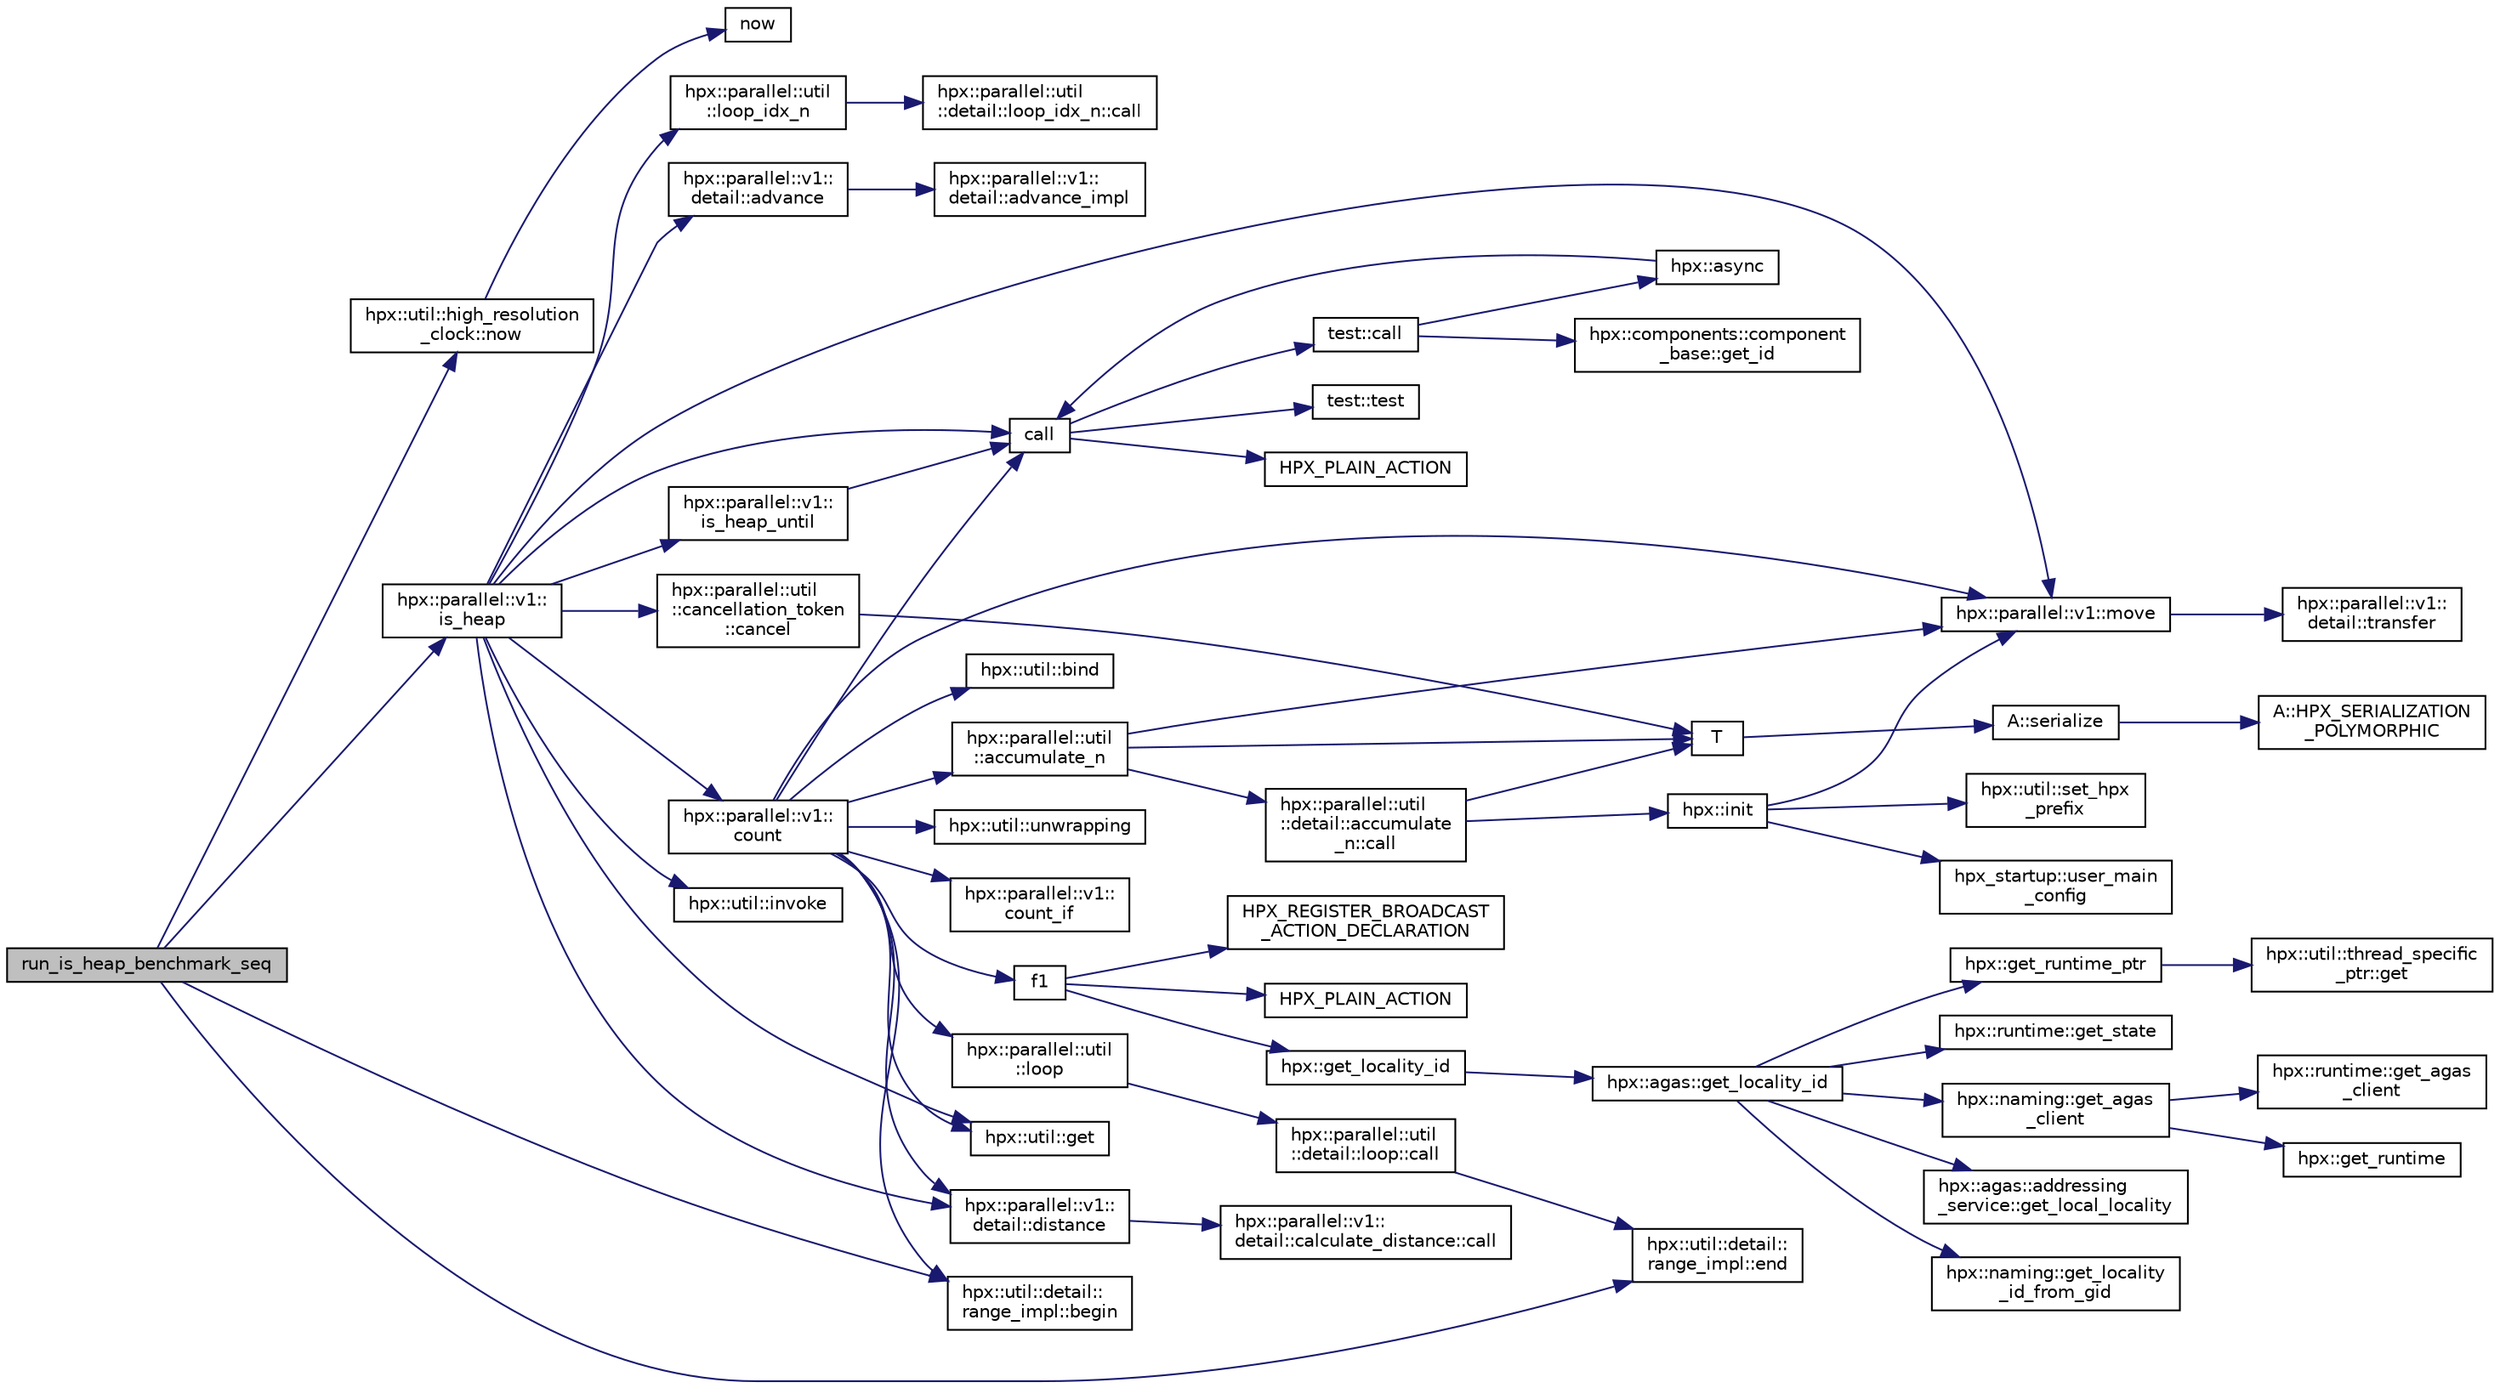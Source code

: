 digraph "run_is_heap_benchmark_seq"
{
  edge [fontname="Helvetica",fontsize="10",labelfontname="Helvetica",labelfontsize="10"];
  node [fontname="Helvetica",fontsize="10",shape=record];
  rankdir="LR";
  Node183 [label="run_is_heap_benchmark_seq",height=0.2,width=0.4,color="black", fillcolor="grey75", style="filled", fontcolor="black"];
  Node183 -> Node184 [color="midnightblue",fontsize="10",style="solid",fontname="Helvetica"];
  Node184 [label="hpx::util::high_resolution\l_clock::now",height=0.2,width=0.4,color="black", fillcolor="white", style="filled",URL="$dd/d16/structhpx_1_1util_1_1high__resolution__clock.html#aaf1ff59c3ef8d3b70696fadb0a55842c"];
  Node184 -> Node185 [color="midnightblue",fontsize="10",style="solid",fontname="Helvetica"];
  Node185 [label="now",height=0.2,width=0.4,color="black", fillcolor="white", style="filled",URL="$de/db3/1d__stencil__1__omp_8cpp.html#a89e9667753dccfac455bd37a7a3a7b16"];
  Node183 -> Node186 [color="midnightblue",fontsize="10",style="solid",fontname="Helvetica"];
  Node186 [label="hpx::parallel::v1::\lis_heap",height=0.2,width=0.4,color="black", fillcolor="white", style="filled",URL="$db/db9/namespacehpx_1_1parallel_1_1v1.html#aac059f3475e076e09d839022cbe17da9"];
  Node186 -> Node187 [color="midnightblue",fontsize="10",style="solid",fontname="Helvetica"];
  Node187 [label="call",height=0.2,width=0.4,color="black", fillcolor="white", style="filled",URL="$d2/d67/promise__1620_8cpp.html#a58357f0b82bc761e1d0b9091ed563a70"];
  Node187 -> Node188 [color="midnightblue",fontsize="10",style="solid",fontname="Helvetica"];
  Node188 [label="test::test",height=0.2,width=0.4,color="black", fillcolor="white", style="filled",URL="$d8/d89/structtest.html#ab42d5ece712d716b04cb3f686f297a26"];
  Node187 -> Node189 [color="midnightblue",fontsize="10",style="solid",fontname="Helvetica"];
  Node189 [label="HPX_PLAIN_ACTION",height=0.2,width=0.4,color="black", fillcolor="white", style="filled",URL="$d2/d67/promise__1620_8cpp.html#ab96aab827a4b1fcaf66cfe0ba83fef23"];
  Node187 -> Node190 [color="midnightblue",fontsize="10",style="solid",fontname="Helvetica"];
  Node190 [label="test::call",height=0.2,width=0.4,color="black", fillcolor="white", style="filled",URL="$d8/d89/structtest.html#aeb29e7ed6518b9426ccf1344c52620ae"];
  Node190 -> Node191 [color="midnightblue",fontsize="10",style="solid",fontname="Helvetica"];
  Node191 [label="hpx::async",height=0.2,width=0.4,color="black", fillcolor="white", style="filled",URL="$d8/d83/namespacehpx.html#acb7d8e37b73b823956ce144f9a57eaa4"];
  Node191 -> Node187 [color="midnightblue",fontsize="10",style="solid",fontname="Helvetica"];
  Node190 -> Node192 [color="midnightblue",fontsize="10",style="solid",fontname="Helvetica"];
  Node192 [label="hpx::components::component\l_base::get_id",height=0.2,width=0.4,color="black", fillcolor="white", style="filled",URL="$d2/de6/classhpx_1_1components_1_1component__base.html#a4c8fd93514039bdf01c48d66d82b19cd"];
  Node186 -> Node193 [color="midnightblue",fontsize="10",style="solid",fontname="Helvetica"];
  Node193 [label="hpx::parallel::v1::\lcount",height=0.2,width=0.4,color="black", fillcolor="white", style="filled",URL="$db/db9/namespacehpx_1_1parallel_1_1v1.html#a19d058114a2bd44801aab4176b188e23"];
  Node193 -> Node194 [color="midnightblue",fontsize="10",style="solid",fontname="Helvetica"];
  Node194 [label="hpx::parallel::v1::\lcount_if",height=0.2,width=0.4,color="black", fillcolor="white", style="filled",URL="$db/db9/namespacehpx_1_1parallel_1_1v1.html#ad836ff017ec208c2d6388a9b47b05ce0"];
  Node193 -> Node195 [color="midnightblue",fontsize="10",style="solid",fontname="Helvetica"];
  Node195 [label="f1",height=0.2,width=0.4,color="black", fillcolor="white", style="filled",URL="$d8/d8b/broadcast_8cpp.html#a1751fbd41f2529b84514a9dbd767959a"];
  Node195 -> Node196 [color="midnightblue",fontsize="10",style="solid",fontname="Helvetica"];
  Node196 [label="hpx::get_locality_id",height=0.2,width=0.4,color="black", fillcolor="white", style="filled",URL="$d8/d83/namespacehpx.html#a158d7c54a657bb364c1704033010697b",tooltip="Return the number of the locality this function is being called from. "];
  Node196 -> Node197 [color="midnightblue",fontsize="10",style="solid",fontname="Helvetica"];
  Node197 [label="hpx::agas::get_locality_id",height=0.2,width=0.4,color="black", fillcolor="white", style="filled",URL="$dc/d54/namespacehpx_1_1agas.html#a491cc2ddecdf0f1a9129900caa6a4d3e"];
  Node197 -> Node198 [color="midnightblue",fontsize="10",style="solid",fontname="Helvetica"];
  Node198 [label="hpx::get_runtime_ptr",height=0.2,width=0.4,color="black", fillcolor="white", style="filled",URL="$d8/d83/namespacehpx.html#af29daf2bb3e01b4d6495a1742b6cce64"];
  Node198 -> Node199 [color="midnightblue",fontsize="10",style="solid",fontname="Helvetica"];
  Node199 [label="hpx::util::thread_specific\l_ptr::get",height=0.2,width=0.4,color="black", fillcolor="white", style="filled",URL="$d4/d4c/structhpx_1_1util_1_1thread__specific__ptr.html#a3b27d8520710478aa41d1f74206bdba9"];
  Node197 -> Node200 [color="midnightblue",fontsize="10",style="solid",fontname="Helvetica"];
  Node200 [label="hpx::runtime::get_state",height=0.2,width=0.4,color="black", fillcolor="white", style="filled",URL="$d0/d7b/classhpx_1_1runtime.html#ab405f80e060dac95d624520f38b0524c"];
  Node197 -> Node201 [color="midnightblue",fontsize="10",style="solid",fontname="Helvetica"];
  Node201 [label="hpx::naming::get_agas\l_client",height=0.2,width=0.4,color="black", fillcolor="white", style="filled",URL="$d4/dc9/namespacehpx_1_1naming.html#a0408fffd5d34b620712a801b0ae3b032"];
  Node201 -> Node202 [color="midnightblue",fontsize="10",style="solid",fontname="Helvetica"];
  Node202 [label="hpx::get_runtime",height=0.2,width=0.4,color="black", fillcolor="white", style="filled",URL="$d8/d83/namespacehpx.html#aef902cc6c7dd3b9fbadf34d1e850a070"];
  Node201 -> Node203 [color="midnightblue",fontsize="10",style="solid",fontname="Helvetica"];
  Node203 [label="hpx::runtime::get_agas\l_client",height=0.2,width=0.4,color="black", fillcolor="white", style="filled",URL="$d0/d7b/classhpx_1_1runtime.html#aeb5dddd30d6b9861669af8ad44d1a96a"];
  Node197 -> Node204 [color="midnightblue",fontsize="10",style="solid",fontname="Helvetica"];
  Node204 [label="hpx::agas::addressing\l_service::get_local_locality",height=0.2,width=0.4,color="black", fillcolor="white", style="filled",URL="$db/d58/structhpx_1_1agas_1_1addressing__service.html#ab52c19a37c2a7a006c6c15f90ad0539c"];
  Node197 -> Node205 [color="midnightblue",fontsize="10",style="solid",fontname="Helvetica"];
  Node205 [label="hpx::naming::get_locality\l_id_from_gid",height=0.2,width=0.4,color="black", fillcolor="white", style="filled",URL="$d4/dc9/namespacehpx_1_1naming.html#a7fd43037784560bd04fda9b49e33529f"];
  Node195 -> Node206 [color="midnightblue",fontsize="10",style="solid",fontname="Helvetica"];
  Node206 [label="HPX_PLAIN_ACTION",height=0.2,width=0.4,color="black", fillcolor="white", style="filled",URL="$d8/d8b/broadcast_8cpp.html#a19685a0394ce6a99351f7a679f6eeefc"];
  Node195 -> Node207 [color="midnightblue",fontsize="10",style="solid",fontname="Helvetica"];
  Node207 [label="HPX_REGISTER_BROADCAST\l_ACTION_DECLARATION",height=0.2,width=0.4,color="black", fillcolor="white", style="filled",URL="$d7/d38/addressing__service_8cpp.html#a573d764d9cb34eec46a4bdffcf07875f"];
  Node193 -> Node208 [color="midnightblue",fontsize="10",style="solid",fontname="Helvetica"];
  Node208 [label="hpx::parallel::util\l::loop",height=0.2,width=0.4,color="black", fillcolor="white", style="filled",URL="$df/dc6/namespacehpx_1_1parallel_1_1util.html#a3f434e00f42929aac85debb8c5782213"];
  Node208 -> Node209 [color="midnightblue",fontsize="10",style="solid",fontname="Helvetica"];
  Node209 [label="hpx::parallel::util\l::detail::loop::call",height=0.2,width=0.4,color="black", fillcolor="white", style="filled",URL="$da/d06/structhpx_1_1parallel_1_1util_1_1detail_1_1loop.html#a5c5e8dbda782f09cdb7bc2509e3bf09e"];
  Node209 -> Node210 [color="midnightblue",fontsize="10",style="solid",fontname="Helvetica"];
  Node210 [label="hpx::util::detail::\lrange_impl::end",height=0.2,width=0.4,color="black", fillcolor="white", style="filled",URL="$d4/d4a/namespacehpx_1_1util_1_1detail_1_1range__impl.html#afb2ea48b0902f52ee4d8b764807b4316"];
  Node193 -> Node211 [color="midnightblue",fontsize="10",style="solid",fontname="Helvetica"];
  Node211 [label="hpx::util::bind",height=0.2,width=0.4,color="black", fillcolor="white", style="filled",URL="$df/dad/namespacehpx_1_1util.html#ad844caedf82a0173d6909d910c3e48c6"];
  Node193 -> Node212 [color="midnightblue",fontsize="10",style="solid",fontname="Helvetica"];
  Node212 [label="hpx::parallel::v1::move",height=0.2,width=0.4,color="black", fillcolor="white", style="filled",URL="$db/db9/namespacehpx_1_1parallel_1_1v1.html#aa7c4ede081ce786c9d1eb1adff495cfc"];
  Node212 -> Node213 [color="midnightblue",fontsize="10",style="solid",fontname="Helvetica"];
  Node213 [label="hpx::parallel::v1::\ldetail::transfer",height=0.2,width=0.4,color="black", fillcolor="white", style="filled",URL="$d2/ddd/namespacehpx_1_1parallel_1_1v1_1_1detail.html#ab1b56a05e1885ca7cc7ffa1804dd2f3c"];
  Node193 -> Node214 [color="midnightblue",fontsize="10",style="solid",fontname="Helvetica"];
  Node214 [label="hpx::util::get",height=0.2,width=0.4,color="black", fillcolor="white", style="filled",URL="$df/dad/namespacehpx_1_1util.html#a5cbd3c41f03f4d4acaedaa4777e3cc02"];
  Node193 -> Node187 [color="midnightblue",fontsize="10",style="solid",fontname="Helvetica"];
  Node193 -> Node215 [color="midnightblue",fontsize="10",style="solid",fontname="Helvetica"];
  Node215 [label="hpx::parallel::v1::\ldetail::distance",height=0.2,width=0.4,color="black", fillcolor="white", style="filled",URL="$d2/ddd/namespacehpx_1_1parallel_1_1v1_1_1detail.html#a6bea3c6a5f470cad11f27ee6bab4a33f"];
  Node215 -> Node216 [color="midnightblue",fontsize="10",style="solid",fontname="Helvetica"];
  Node216 [label="hpx::parallel::v1::\ldetail::calculate_distance::call",height=0.2,width=0.4,color="black", fillcolor="white", style="filled",URL="$db/dfa/structhpx_1_1parallel_1_1v1_1_1detail_1_1calculate__distance.html#a950a6627830a7d019ac0e734b0a447bf"];
  Node193 -> Node217 [color="midnightblue",fontsize="10",style="solid",fontname="Helvetica"];
  Node217 [label="hpx::util::unwrapping",height=0.2,width=0.4,color="black", fillcolor="white", style="filled",URL="$df/dad/namespacehpx_1_1util.html#a7529d9ac687684c33403cdd1f9cef8e4"];
  Node193 -> Node218 [color="midnightblue",fontsize="10",style="solid",fontname="Helvetica"];
  Node218 [label="hpx::parallel::util\l::accumulate_n",height=0.2,width=0.4,color="black", fillcolor="white", style="filled",URL="$df/dc6/namespacehpx_1_1parallel_1_1util.html#af19f9a2722f97c2247ea5d0dbb5e2d25"];
  Node218 -> Node219 [color="midnightblue",fontsize="10",style="solid",fontname="Helvetica"];
  Node219 [label="hpx::parallel::util\l::detail::accumulate\l_n::call",height=0.2,width=0.4,color="black", fillcolor="white", style="filled",URL="$d8/d3b/structhpx_1_1parallel_1_1util_1_1detail_1_1accumulate__n.html#a765aceb8ab313fc92f7c4aaf70ccca8f"];
  Node219 -> Node220 [color="midnightblue",fontsize="10",style="solid",fontname="Helvetica"];
  Node220 [label="hpx::init",height=0.2,width=0.4,color="black", fillcolor="white", style="filled",URL="$d8/d83/namespacehpx.html#a3c694ea960b47c56b33351ba16e3d76b",tooltip="Main entry point for launching the HPX runtime system. "];
  Node220 -> Node221 [color="midnightblue",fontsize="10",style="solid",fontname="Helvetica"];
  Node221 [label="hpx::util::set_hpx\l_prefix",height=0.2,width=0.4,color="black", fillcolor="white", style="filled",URL="$df/dad/namespacehpx_1_1util.html#ae40a23c1ba0a48d9304dcf717a95793e"];
  Node220 -> Node222 [color="midnightblue",fontsize="10",style="solid",fontname="Helvetica"];
  Node222 [label="hpx_startup::user_main\l_config",height=0.2,width=0.4,color="black", fillcolor="white", style="filled",URL="$d3/dd2/namespacehpx__startup.html#aaac571d88bd3912a4225a23eb3261637"];
  Node220 -> Node212 [color="midnightblue",fontsize="10",style="solid",fontname="Helvetica"];
  Node219 -> Node223 [color="midnightblue",fontsize="10",style="solid",fontname="Helvetica"];
  Node223 [label="T",height=0.2,width=0.4,color="black", fillcolor="white", style="filled",URL="$db/d33/polymorphic__semiintrusive__template_8cpp.html#ad187658f9cb91c1312b39ae7e896f1ea"];
  Node223 -> Node224 [color="midnightblue",fontsize="10",style="solid",fontname="Helvetica"];
  Node224 [label="A::serialize",height=0.2,width=0.4,color="black", fillcolor="white", style="filled",URL="$d7/da0/struct_a.html#a5f5c287cf471e274ed9dda0da1592212"];
  Node224 -> Node225 [color="midnightblue",fontsize="10",style="solid",fontname="Helvetica"];
  Node225 [label="A::HPX_SERIALIZATION\l_POLYMORPHIC",height=0.2,width=0.4,color="black", fillcolor="white", style="filled",URL="$d7/da0/struct_a.html#ada978cc156cebbafddb1f3aa4c01918c"];
  Node218 -> Node212 [color="midnightblue",fontsize="10",style="solid",fontname="Helvetica"];
  Node218 -> Node223 [color="midnightblue",fontsize="10",style="solid",fontname="Helvetica"];
  Node193 -> Node226 [color="midnightblue",fontsize="10",style="solid",fontname="Helvetica"];
  Node226 [label="hpx::util::detail::\lrange_impl::begin",height=0.2,width=0.4,color="black", fillcolor="white", style="filled",URL="$d4/d4a/namespacehpx_1_1util_1_1detail_1_1range__impl.html#a31e165df2b865cdd961f35ce938db41a"];
  Node186 -> Node227 [color="midnightblue",fontsize="10",style="solid",fontname="Helvetica"];
  Node227 [label="hpx::util::invoke",height=0.2,width=0.4,color="black", fillcolor="white", style="filled",URL="$df/dad/namespacehpx_1_1util.html#a9ed3f52b36e725e476dbf5099134ed3d"];
  Node186 -> Node215 [color="midnightblue",fontsize="10",style="solid",fontname="Helvetica"];
  Node186 -> Node214 [color="midnightblue",fontsize="10",style="solid",fontname="Helvetica"];
  Node186 -> Node212 [color="midnightblue",fontsize="10",style="solid",fontname="Helvetica"];
  Node186 -> Node228 [color="midnightblue",fontsize="10",style="solid",fontname="Helvetica"];
  Node228 [label="hpx::parallel::util\l::loop_idx_n",height=0.2,width=0.4,color="black", fillcolor="white", style="filled",URL="$df/dc6/namespacehpx_1_1parallel_1_1util.html#a5ead56022529c79b23199382a2dc7766"];
  Node228 -> Node229 [color="midnightblue",fontsize="10",style="solid",fontname="Helvetica"];
  Node229 [label="hpx::parallel::util\l::detail::loop_idx_n::call",height=0.2,width=0.4,color="black", fillcolor="white", style="filled",URL="$d1/d45/structhpx_1_1parallel_1_1util_1_1detail_1_1loop__idx__n.html#a6cf1cdf1c2db703be4edd390846da01a"];
  Node186 -> Node230 [color="midnightblue",fontsize="10",style="solid",fontname="Helvetica"];
  Node230 [label="hpx::parallel::util\l::cancellation_token\l::cancel",height=0.2,width=0.4,color="black", fillcolor="white", style="filled",URL="$d7/dc1/classhpx_1_1parallel_1_1util_1_1cancellation__token.html#a7c04c9ed73eaa872cfd6b72b52922796"];
  Node230 -> Node223 [color="midnightblue",fontsize="10",style="solid",fontname="Helvetica"];
  Node186 -> Node231 [color="midnightblue",fontsize="10",style="solid",fontname="Helvetica"];
  Node231 [label="hpx::parallel::v1::\ldetail::advance",height=0.2,width=0.4,color="black", fillcolor="white", style="filled",URL="$d2/ddd/namespacehpx_1_1parallel_1_1v1_1_1detail.html#ad9fca7bce7b3e3c32302967ffc1fb4a4"];
  Node231 -> Node232 [color="midnightblue",fontsize="10",style="solid",fontname="Helvetica"];
  Node232 [label="hpx::parallel::v1::\ldetail::advance_impl",height=0.2,width=0.4,color="black", fillcolor="white", style="filled",URL="$d2/ddd/namespacehpx_1_1parallel_1_1v1_1_1detail.html#ad4fa62ca115927187e4063b65ee5f317"];
  Node186 -> Node233 [color="midnightblue",fontsize="10",style="solid",fontname="Helvetica"];
  Node233 [label="hpx::parallel::v1::\lis_heap_until",height=0.2,width=0.4,color="black", fillcolor="white", style="filled",URL="$db/db9/namespacehpx_1_1parallel_1_1v1.html#a94fc7fc2b4b60ac93471798b30ee5705"];
  Node233 -> Node187 [color="midnightblue",fontsize="10",style="solid",fontname="Helvetica"];
  Node183 -> Node226 [color="midnightblue",fontsize="10",style="solid",fontname="Helvetica"];
  Node183 -> Node210 [color="midnightblue",fontsize="10",style="solid",fontname="Helvetica"];
}
